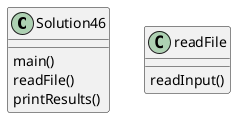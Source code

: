 @startuml
'https://plantuml.com/class-diagram

class Solution46 {
main()
readFile()
printResults()
}

class readFile{
readInput()
}

@enduml